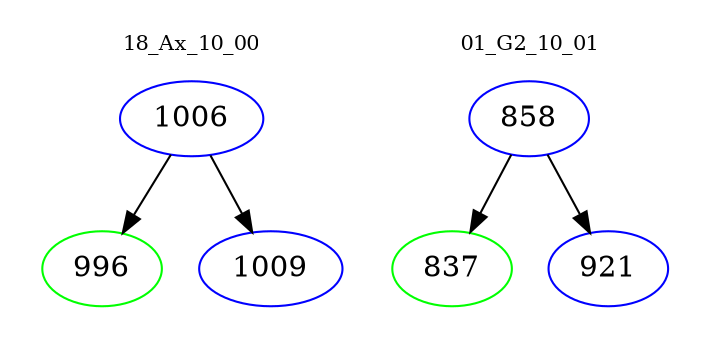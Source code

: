 digraph{
subgraph cluster_0 {
color = white
label = "18_Ax_10_00";
fontsize=10;
T0_1006 [label="1006", color="blue"]
T0_1006 -> T0_996 [color="black"]
T0_996 [label="996", color="green"]
T0_1006 -> T0_1009 [color="black"]
T0_1009 [label="1009", color="blue"]
}
subgraph cluster_1 {
color = white
label = "01_G2_10_01";
fontsize=10;
T1_858 [label="858", color="blue"]
T1_858 -> T1_837 [color="black"]
T1_837 [label="837", color="green"]
T1_858 -> T1_921 [color="black"]
T1_921 [label="921", color="blue"]
}
}
